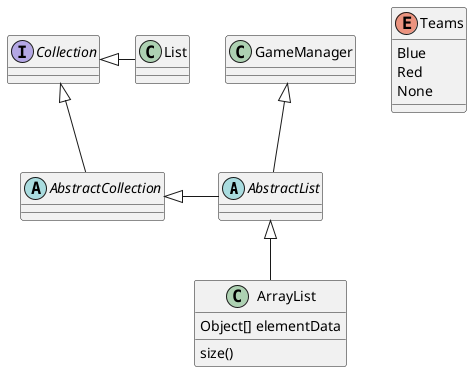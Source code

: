 ﻿@startuml
'https://plantuml.com/class-diagram

abstract class AbstractList
abstract AbstractCollection

interface Collection

GameManager <|-- AbstractList
Collection <|-- AbstractCollection

Collection <|- List
AbstractCollection <|- AbstractList
AbstractList <|-- ArrayList

class ArrayList {
Object[] elementData
size()
}

enum Teams {
Blue
Red
None
}

@enduml